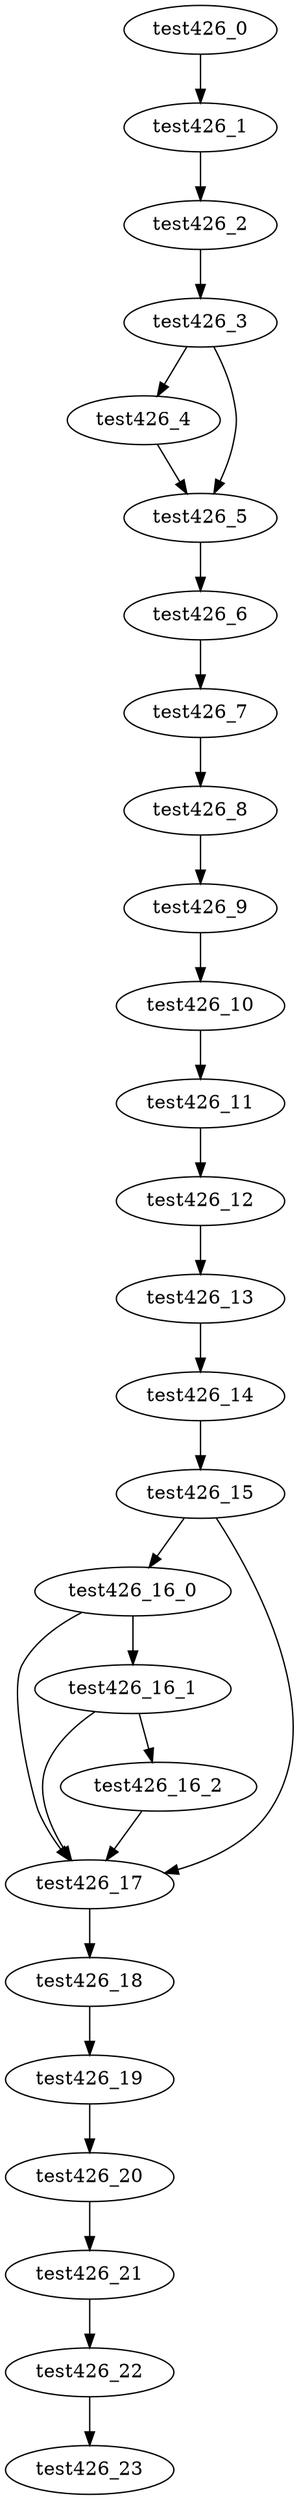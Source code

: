 digraph G {
test426_0->test426_1;
test426_1->test426_2;
test426_2->test426_3;
test426_3->test426_4;
test426_3->test426_5;
test426_4->test426_5;
test426_5->test426_6;
test426_6->test426_7;
test426_7->test426_8;
test426_8->test426_9;
test426_9->test426_10;
test426_10->test426_11;
test426_11->test426_12;
test426_12->test426_13;
test426_13->test426_14;
test426_14->test426_15;
test426_15->test426_16_0;
test426_15->test426_17;
test426_16_0->test426_16_1;
test426_16_0->test426_17;
test426_16_1->test426_16_2;
test426_16_1->test426_17;
test426_16_2->test426_17;
test426_17->test426_18;
test426_18->test426_19;
test426_19->test426_20;
test426_20->test426_21;
test426_21->test426_22;
test426_22->test426_23;

}
